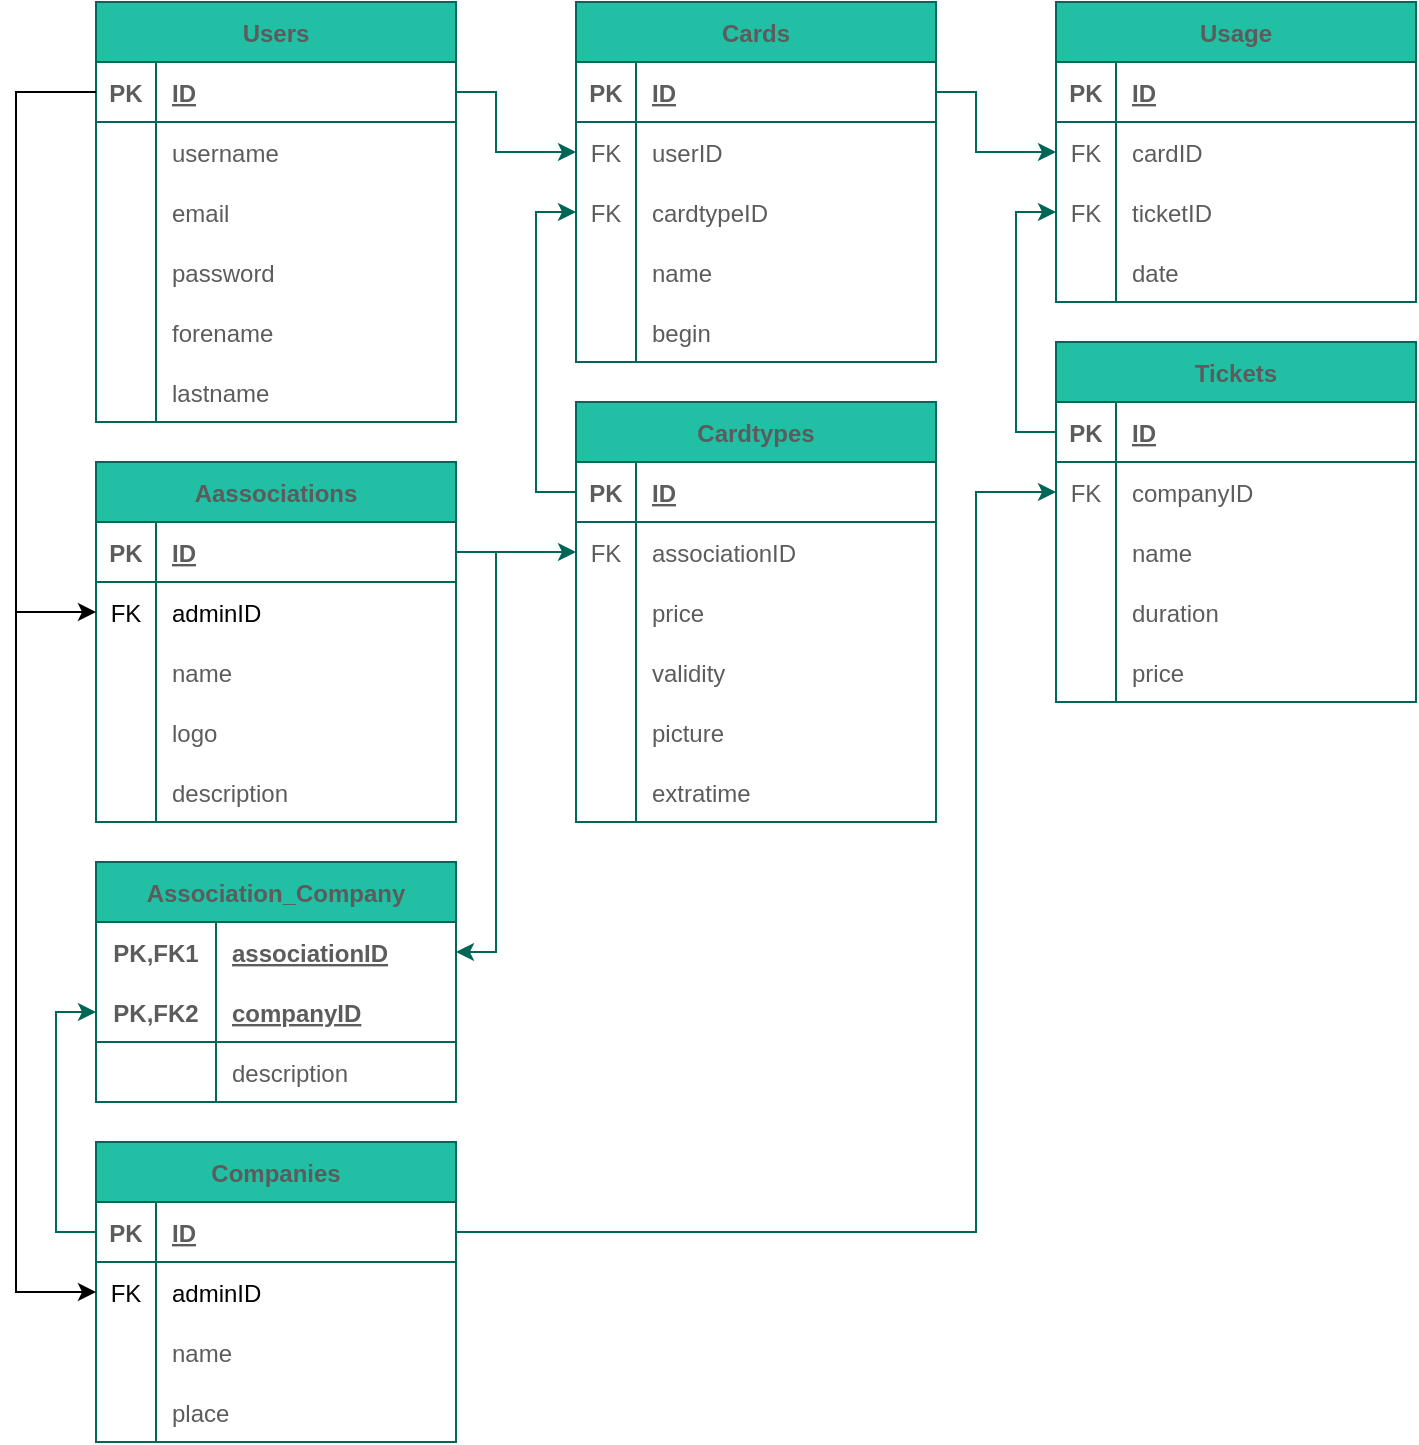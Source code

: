 <mxfile version="16.5.1" type="device"><diagram id="XKPnVzLXOexoYrc57GpF" name="Seite-1"><mxGraphModel dx="1038" dy="689" grid="1" gridSize="10" guides="1" tooltips="1" connect="1" arrows="1" fold="1" page="1" pageScale="1" pageWidth="1169" pageHeight="827" math="0" shadow="0"><root><mxCell id="0"/><mxCell id="1" parent="0"/><mxCell id="sDjih4B7dDnvBXPMS_9u-1" value="Cards" style="shape=table;startSize=30;container=1;collapsible=1;childLayout=tableLayout;fixedRows=1;rowLines=0;fontStyle=1;align=center;resizeLast=1;fillColor=#21C0A5;strokeColor=#006658;fontColor=#5C5C5C;rounded=0;" parent="1" vertex="1"><mxGeometry x="320" width="180" height="180" as="geometry"/></mxCell><mxCell id="sDjih4B7dDnvBXPMS_9u-2" value="" style="shape=tableRow;horizontal=0;startSize=0;swimlaneHead=0;swimlaneBody=0;fillColor=none;collapsible=0;dropTarget=0;points=[[0,0.5],[1,0.5]];portConstraint=eastwest;top=0;left=0;right=0;bottom=1;strokeColor=#006658;fontColor=#5C5C5C;rounded=0;" parent="sDjih4B7dDnvBXPMS_9u-1" vertex="1"><mxGeometry y="30" width="180" height="30" as="geometry"/></mxCell><mxCell id="sDjih4B7dDnvBXPMS_9u-3" value="PK" style="shape=partialRectangle;connectable=0;fillColor=none;top=0;left=0;bottom=0;right=0;fontStyle=1;overflow=hidden;strokeColor=#006658;fontColor=#5C5C5C;rounded=0;" parent="sDjih4B7dDnvBXPMS_9u-2" vertex="1"><mxGeometry width="30" height="30" as="geometry"><mxRectangle width="30" height="30" as="alternateBounds"/></mxGeometry></mxCell><mxCell id="sDjih4B7dDnvBXPMS_9u-4" value="ID" style="shape=partialRectangle;connectable=0;fillColor=none;top=0;left=0;bottom=0;right=0;align=left;spacingLeft=6;fontStyle=5;overflow=hidden;strokeColor=#006658;fontColor=#5C5C5C;rounded=0;" parent="sDjih4B7dDnvBXPMS_9u-2" vertex="1"><mxGeometry x="30" width="150" height="30" as="geometry"><mxRectangle width="150" height="30" as="alternateBounds"/></mxGeometry></mxCell><mxCell id="sDjih4B7dDnvBXPMS_9u-5" value="" style="shape=tableRow;horizontal=0;startSize=0;swimlaneHead=0;swimlaneBody=0;fillColor=none;collapsible=0;dropTarget=0;points=[[0,0.5],[1,0.5]];portConstraint=eastwest;top=0;left=0;right=0;bottom=0;strokeColor=#006658;fontColor=#5C5C5C;rounded=0;" parent="sDjih4B7dDnvBXPMS_9u-1" vertex="1"><mxGeometry y="60" width="180" height="30" as="geometry"/></mxCell><mxCell id="sDjih4B7dDnvBXPMS_9u-6" value="FK" style="shape=partialRectangle;connectable=0;fillColor=none;top=0;left=0;bottom=0;right=0;editable=1;overflow=hidden;strokeColor=#006658;fontColor=#5C5C5C;rounded=0;" parent="sDjih4B7dDnvBXPMS_9u-5" vertex="1"><mxGeometry width="30" height="30" as="geometry"><mxRectangle width="30" height="30" as="alternateBounds"/></mxGeometry></mxCell><mxCell id="sDjih4B7dDnvBXPMS_9u-7" value="userID" style="shape=partialRectangle;connectable=0;fillColor=none;top=0;left=0;bottom=0;right=0;align=left;spacingLeft=6;overflow=hidden;strokeColor=#006658;fontColor=#5C5C5C;rounded=0;" parent="sDjih4B7dDnvBXPMS_9u-5" vertex="1"><mxGeometry x="30" width="150" height="30" as="geometry"><mxRectangle width="150" height="30" as="alternateBounds"/></mxGeometry></mxCell><mxCell id="sDjih4B7dDnvBXPMS_9u-8" value="" style="shape=tableRow;horizontal=0;startSize=0;swimlaneHead=0;swimlaneBody=0;fillColor=none;collapsible=0;dropTarget=0;points=[[0,0.5],[1,0.5]];portConstraint=eastwest;top=0;left=0;right=0;bottom=0;strokeColor=#006658;fontColor=#5C5C5C;rounded=0;" parent="sDjih4B7dDnvBXPMS_9u-1" vertex="1"><mxGeometry y="90" width="180" height="30" as="geometry"/></mxCell><mxCell id="sDjih4B7dDnvBXPMS_9u-9" value="FK" style="shape=partialRectangle;connectable=0;fillColor=none;top=0;left=0;bottom=0;right=0;editable=1;overflow=hidden;strokeColor=#006658;fontColor=#5C5C5C;rounded=0;" parent="sDjih4B7dDnvBXPMS_9u-8" vertex="1"><mxGeometry width="30" height="30" as="geometry"><mxRectangle width="30" height="30" as="alternateBounds"/></mxGeometry></mxCell><mxCell id="sDjih4B7dDnvBXPMS_9u-10" value="cardtypeID" style="shape=partialRectangle;connectable=0;fillColor=none;top=0;left=0;bottom=0;right=0;align=left;spacingLeft=6;overflow=hidden;strokeColor=#006658;fontColor=#5C5C5C;rounded=0;" parent="sDjih4B7dDnvBXPMS_9u-8" vertex="1"><mxGeometry x="30" width="150" height="30" as="geometry"><mxRectangle width="150" height="30" as="alternateBounds"/></mxGeometry></mxCell><mxCell id="b2jmMDUJSdvowMxPwPnQ-1" value="" style="shape=tableRow;horizontal=0;startSize=0;swimlaneHead=0;swimlaneBody=0;fillColor=none;collapsible=0;dropTarget=0;points=[[0,0.5],[1,0.5]];portConstraint=eastwest;top=0;left=0;right=0;bottom=0;" parent="sDjih4B7dDnvBXPMS_9u-1" vertex="1"><mxGeometry y="120" width="180" height="30" as="geometry"/></mxCell><mxCell id="b2jmMDUJSdvowMxPwPnQ-2" value="" style="shape=partialRectangle;connectable=0;fillColor=none;top=0;left=0;bottom=0;right=0;fontStyle=0;overflow=hidden;" parent="b2jmMDUJSdvowMxPwPnQ-1" vertex="1"><mxGeometry width="30" height="30" as="geometry"><mxRectangle width="30" height="30" as="alternateBounds"/></mxGeometry></mxCell><mxCell id="b2jmMDUJSdvowMxPwPnQ-3" value="name" style="shape=partialRectangle;connectable=0;fillColor=none;top=0;left=0;bottom=0;right=0;align=left;spacingLeft=6;fontStyle=0;overflow=hidden;strokeColor=#006658;fontColor=#5C5C5C;rounded=0;" parent="b2jmMDUJSdvowMxPwPnQ-1" vertex="1"><mxGeometry x="30" width="150" height="30" as="geometry"><mxRectangle width="150" height="30" as="alternateBounds"/></mxGeometry></mxCell><mxCell id="sDjih4B7dDnvBXPMS_9u-11" value="" style="shape=tableRow;horizontal=0;startSize=0;swimlaneHead=0;swimlaneBody=0;fillColor=none;collapsible=0;dropTarget=0;points=[[0,0.5],[1,0.5]];portConstraint=eastwest;top=0;left=0;right=0;bottom=0;strokeColor=#006658;fontColor=#5C5C5C;rounded=0;" parent="sDjih4B7dDnvBXPMS_9u-1" vertex="1"><mxGeometry y="150" width="180" height="30" as="geometry"/></mxCell><mxCell id="sDjih4B7dDnvBXPMS_9u-12" value="" style="shape=partialRectangle;connectable=0;fillColor=none;top=0;left=0;bottom=0;right=0;editable=1;overflow=hidden;strokeColor=#006658;fontColor=#5C5C5C;rounded=0;" parent="sDjih4B7dDnvBXPMS_9u-11" vertex="1"><mxGeometry width="30" height="30" as="geometry"><mxRectangle width="30" height="30" as="alternateBounds"/></mxGeometry></mxCell><mxCell id="sDjih4B7dDnvBXPMS_9u-13" value="begin" style="shape=partialRectangle;connectable=0;fillColor=none;top=0;left=0;bottom=0;right=0;align=left;spacingLeft=6;overflow=hidden;strokeColor=#006658;fontColor=#5C5C5C;rounded=0;" parent="sDjih4B7dDnvBXPMS_9u-11" vertex="1"><mxGeometry x="30" width="150" height="30" as="geometry"><mxRectangle width="150" height="30" as="alternateBounds"/></mxGeometry></mxCell><mxCell id="sDjih4B7dDnvBXPMS_9u-14" value="Users" style="shape=table;startSize=30;container=1;collapsible=1;childLayout=tableLayout;fixedRows=1;rowLines=0;fontStyle=1;align=center;resizeLast=1;fillColor=#21C0A5;strokeColor=#006658;fontColor=#5C5C5C;rounded=0;" parent="1" vertex="1"><mxGeometry x="80" width="180" height="210" as="geometry"/></mxCell><mxCell id="sDjih4B7dDnvBXPMS_9u-15" value="" style="shape=tableRow;horizontal=0;startSize=0;swimlaneHead=0;swimlaneBody=0;fillColor=none;collapsible=0;dropTarget=0;points=[[0,0.5],[1,0.5]];portConstraint=eastwest;top=0;left=0;right=0;bottom=1;strokeColor=#006658;fontColor=#5C5C5C;rounded=0;" parent="sDjih4B7dDnvBXPMS_9u-14" vertex="1"><mxGeometry y="30" width="180" height="30" as="geometry"/></mxCell><mxCell id="sDjih4B7dDnvBXPMS_9u-16" value="PK" style="shape=partialRectangle;connectable=0;fillColor=none;top=0;left=0;bottom=0;right=0;fontStyle=1;overflow=hidden;strokeColor=#006658;fontColor=#5C5C5C;rounded=0;" parent="sDjih4B7dDnvBXPMS_9u-15" vertex="1"><mxGeometry width="30" height="30" as="geometry"><mxRectangle width="30" height="30" as="alternateBounds"/></mxGeometry></mxCell><mxCell id="sDjih4B7dDnvBXPMS_9u-17" value="ID" style="shape=partialRectangle;connectable=0;fillColor=none;top=0;left=0;bottom=0;right=0;align=left;spacingLeft=6;fontStyle=5;overflow=hidden;strokeColor=#006658;fontColor=#5C5C5C;rounded=0;" parent="sDjih4B7dDnvBXPMS_9u-15" vertex="1"><mxGeometry x="30" width="150" height="30" as="geometry"><mxRectangle width="150" height="30" as="alternateBounds"/></mxGeometry></mxCell><mxCell id="sDjih4B7dDnvBXPMS_9u-18" value="" style="shape=tableRow;horizontal=0;startSize=0;swimlaneHead=0;swimlaneBody=0;fillColor=none;collapsible=0;dropTarget=0;points=[[0,0.5],[1,0.5]];portConstraint=eastwest;top=0;left=0;right=0;bottom=0;strokeColor=#006658;fontColor=#5C5C5C;rounded=0;" parent="sDjih4B7dDnvBXPMS_9u-14" vertex="1"><mxGeometry y="60" width="180" height="30" as="geometry"/></mxCell><mxCell id="sDjih4B7dDnvBXPMS_9u-19" value="" style="shape=partialRectangle;connectable=0;fillColor=none;top=0;left=0;bottom=0;right=0;editable=1;overflow=hidden;strokeColor=#006658;fontColor=#5C5C5C;rounded=0;" parent="sDjih4B7dDnvBXPMS_9u-18" vertex="1"><mxGeometry width="30" height="30" as="geometry"><mxRectangle width="30" height="30" as="alternateBounds"/></mxGeometry></mxCell><mxCell id="sDjih4B7dDnvBXPMS_9u-20" value="username" style="shape=partialRectangle;connectable=0;fillColor=none;top=0;left=0;bottom=0;right=0;align=left;spacingLeft=6;overflow=hidden;strokeColor=#006658;fontColor=#5C5C5C;rounded=0;" parent="sDjih4B7dDnvBXPMS_9u-18" vertex="1"><mxGeometry x="30" width="150" height="30" as="geometry"><mxRectangle width="150" height="30" as="alternateBounds"/></mxGeometry></mxCell><mxCell id="sDjih4B7dDnvBXPMS_9u-21" value="" style="shape=tableRow;horizontal=0;startSize=0;swimlaneHead=0;swimlaneBody=0;fillColor=none;collapsible=0;dropTarget=0;points=[[0,0.5],[1,0.5]];portConstraint=eastwest;top=0;left=0;right=0;bottom=0;strokeColor=#006658;fontColor=#5C5C5C;rounded=0;" parent="sDjih4B7dDnvBXPMS_9u-14" vertex="1"><mxGeometry y="90" width="180" height="30" as="geometry"/></mxCell><mxCell id="sDjih4B7dDnvBXPMS_9u-22" value="" style="shape=partialRectangle;connectable=0;fillColor=none;top=0;left=0;bottom=0;right=0;editable=1;overflow=hidden;strokeColor=#006658;fontColor=#5C5C5C;rounded=0;" parent="sDjih4B7dDnvBXPMS_9u-21" vertex="1"><mxGeometry width="30" height="30" as="geometry"><mxRectangle width="30" height="30" as="alternateBounds"/></mxGeometry></mxCell><mxCell id="sDjih4B7dDnvBXPMS_9u-23" value="email" style="shape=partialRectangle;connectable=0;fillColor=none;top=0;left=0;bottom=0;right=0;align=left;spacingLeft=6;overflow=hidden;strokeColor=#006658;fontColor=#5C5C5C;rounded=0;" parent="sDjih4B7dDnvBXPMS_9u-21" vertex="1"><mxGeometry x="30" width="150" height="30" as="geometry"><mxRectangle width="150" height="30" as="alternateBounds"/></mxGeometry></mxCell><mxCell id="sDjih4B7dDnvBXPMS_9u-24" value="" style="shape=tableRow;horizontal=0;startSize=0;swimlaneHead=0;swimlaneBody=0;fillColor=none;collapsible=0;dropTarget=0;points=[[0,0.5],[1,0.5]];portConstraint=eastwest;top=0;left=0;right=0;bottom=0;strokeColor=#006658;fontColor=#5C5C5C;rounded=0;" parent="sDjih4B7dDnvBXPMS_9u-14" vertex="1"><mxGeometry y="120" width="180" height="30" as="geometry"/></mxCell><mxCell id="sDjih4B7dDnvBXPMS_9u-25" value="" style="shape=partialRectangle;connectable=0;fillColor=none;top=0;left=0;bottom=0;right=0;editable=1;overflow=hidden;strokeColor=#006658;fontColor=#5C5C5C;rounded=0;" parent="sDjih4B7dDnvBXPMS_9u-24" vertex="1"><mxGeometry width="30" height="30" as="geometry"><mxRectangle width="30" height="30" as="alternateBounds"/></mxGeometry></mxCell><mxCell id="sDjih4B7dDnvBXPMS_9u-26" value="password" style="shape=partialRectangle;connectable=0;fillColor=none;top=0;left=0;bottom=0;right=0;align=left;spacingLeft=6;overflow=hidden;strokeColor=#006658;fontColor=#5C5C5C;rounded=0;" parent="sDjih4B7dDnvBXPMS_9u-24" vertex="1"><mxGeometry x="30" width="150" height="30" as="geometry"><mxRectangle width="150" height="30" as="alternateBounds"/></mxGeometry></mxCell><mxCell id="sDjih4B7dDnvBXPMS_9u-27" value="" style="shape=tableRow;horizontal=0;startSize=0;swimlaneHead=0;swimlaneBody=0;fillColor=none;collapsible=0;dropTarget=0;points=[[0,0.5],[1,0.5]];portConstraint=eastwest;top=0;left=0;right=0;bottom=0;strokeColor=#006658;fontColor=#5C5C5C;rounded=0;" parent="sDjih4B7dDnvBXPMS_9u-14" vertex="1"><mxGeometry y="150" width="180" height="30" as="geometry"/></mxCell><mxCell id="sDjih4B7dDnvBXPMS_9u-28" value="" style="shape=partialRectangle;connectable=0;fillColor=none;top=0;left=0;bottom=0;right=0;fontStyle=0;overflow=hidden;strokeColor=#006658;fontColor=#5C5C5C;rounded=0;" parent="sDjih4B7dDnvBXPMS_9u-27" vertex="1"><mxGeometry width="30" height="30" as="geometry"><mxRectangle width="30" height="30" as="alternateBounds"/></mxGeometry></mxCell><mxCell id="sDjih4B7dDnvBXPMS_9u-29" value="forename" style="shape=partialRectangle;connectable=0;fillColor=none;top=0;left=0;bottom=0;right=0;align=left;spacingLeft=6;fontStyle=0;overflow=hidden;strokeColor=#006658;fontColor=#5C5C5C;rounded=0;" parent="sDjih4B7dDnvBXPMS_9u-27" vertex="1"><mxGeometry x="30" width="150" height="30" as="geometry"><mxRectangle width="150" height="30" as="alternateBounds"/></mxGeometry></mxCell><mxCell id="sDjih4B7dDnvBXPMS_9u-30" value="" style="shape=tableRow;horizontal=0;startSize=0;swimlaneHead=0;swimlaneBody=0;fillColor=none;collapsible=0;dropTarget=0;points=[[0,0.5],[1,0.5]];portConstraint=eastwest;top=0;left=0;right=0;bottom=0;strokeColor=#006658;fontColor=#5C5C5C;rounded=0;" parent="sDjih4B7dDnvBXPMS_9u-14" vertex="1"><mxGeometry y="180" width="180" height="30" as="geometry"/></mxCell><mxCell id="sDjih4B7dDnvBXPMS_9u-31" value="" style="shape=partialRectangle;connectable=0;fillColor=none;top=0;left=0;bottom=0;right=0;fontStyle=0;overflow=hidden;strokeColor=#006658;fontColor=#5C5C5C;rounded=0;" parent="sDjih4B7dDnvBXPMS_9u-30" vertex="1"><mxGeometry width="30" height="30" as="geometry"><mxRectangle width="30" height="30" as="alternateBounds"/></mxGeometry></mxCell><mxCell id="sDjih4B7dDnvBXPMS_9u-32" value="lastname" style="shape=partialRectangle;connectable=0;fillColor=none;top=0;left=0;bottom=0;right=0;align=left;spacingLeft=6;fontStyle=0;overflow=hidden;strokeColor=#006658;fontColor=#5C5C5C;rounded=0;" parent="sDjih4B7dDnvBXPMS_9u-30" vertex="1"><mxGeometry x="30" width="150" height="30" as="geometry"><mxRectangle width="150" height="30" as="alternateBounds"/></mxGeometry></mxCell><mxCell id="sDjih4B7dDnvBXPMS_9u-34" style="edgeStyle=orthogonalEdgeStyle;orthogonalLoop=1;jettySize=auto;html=1;exitX=1;exitY=0.5;exitDx=0;exitDy=0;entryX=0;entryY=0.5;entryDx=0;entryDy=0;strokeColor=#006658;fontColor=#5C5C5C;rounded=0;" parent="1" source="sDjih4B7dDnvBXPMS_9u-15" target="sDjih4B7dDnvBXPMS_9u-5" edge="1"><mxGeometry relative="1" as="geometry"><Array as="points"><mxPoint x="280" y="45"/><mxPoint x="280" y="75"/></Array></mxGeometry></mxCell><mxCell id="sDjih4B7dDnvBXPMS_9u-35" value="Cardtypes" style="shape=table;startSize=30;container=1;collapsible=1;childLayout=tableLayout;fixedRows=1;rowLines=0;fontStyle=1;align=center;resizeLast=1;fillColor=#21C0A5;strokeColor=#006658;fontColor=#5C5C5C;rounded=0;" parent="1" vertex="1"><mxGeometry x="320" y="200" width="180" height="210" as="geometry"/></mxCell><mxCell id="sDjih4B7dDnvBXPMS_9u-36" value="" style="shape=tableRow;horizontal=0;startSize=0;swimlaneHead=0;swimlaneBody=0;fillColor=none;collapsible=0;dropTarget=0;points=[[0,0.5],[1,0.5]];portConstraint=eastwest;top=0;left=0;right=0;bottom=1;strokeColor=#006658;fontColor=#5C5C5C;rounded=0;" parent="sDjih4B7dDnvBXPMS_9u-35" vertex="1"><mxGeometry y="30" width="180" height="30" as="geometry"/></mxCell><mxCell id="sDjih4B7dDnvBXPMS_9u-37" value="PK" style="shape=partialRectangle;connectable=0;fillColor=none;top=0;left=0;bottom=0;right=0;fontStyle=1;overflow=hidden;strokeColor=#006658;fontColor=#5C5C5C;rounded=0;" parent="sDjih4B7dDnvBXPMS_9u-36" vertex="1"><mxGeometry width="30" height="30" as="geometry"><mxRectangle width="30" height="30" as="alternateBounds"/></mxGeometry></mxCell><mxCell id="sDjih4B7dDnvBXPMS_9u-38" value="ID" style="shape=partialRectangle;connectable=0;fillColor=none;top=0;left=0;bottom=0;right=0;align=left;spacingLeft=6;fontStyle=5;overflow=hidden;strokeColor=#006658;fontColor=#5C5C5C;rounded=0;" parent="sDjih4B7dDnvBXPMS_9u-36" vertex="1"><mxGeometry x="30" width="150" height="30" as="geometry"><mxRectangle width="150" height="30" as="alternateBounds"/></mxGeometry></mxCell><mxCell id="sDjih4B7dDnvBXPMS_9u-39" value="" style="shape=tableRow;horizontal=0;startSize=0;swimlaneHead=0;swimlaneBody=0;fillColor=none;collapsible=0;dropTarget=0;points=[[0,0.5],[1,0.5]];portConstraint=eastwest;top=0;left=0;right=0;bottom=0;strokeColor=#006658;fontColor=#5C5C5C;rounded=0;" parent="sDjih4B7dDnvBXPMS_9u-35" vertex="1"><mxGeometry y="60" width="180" height="30" as="geometry"/></mxCell><mxCell id="sDjih4B7dDnvBXPMS_9u-40" value="FK" style="shape=partialRectangle;connectable=0;fillColor=none;top=0;left=0;bottom=0;right=0;editable=1;overflow=hidden;strokeColor=#006658;fontColor=#5C5C5C;rounded=0;" parent="sDjih4B7dDnvBXPMS_9u-39" vertex="1"><mxGeometry width="30" height="30" as="geometry"><mxRectangle width="30" height="30" as="alternateBounds"/></mxGeometry></mxCell><mxCell id="sDjih4B7dDnvBXPMS_9u-41" value="associationID" style="shape=partialRectangle;connectable=0;fillColor=none;top=0;left=0;bottom=0;right=0;align=left;spacingLeft=6;overflow=hidden;strokeColor=#006658;fontColor=#5C5C5C;rounded=0;" parent="sDjih4B7dDnvBXPMS_9u-39" vertex="1"><mxGeometry x="30" width="150" height="30" as="geometry"><mxRectangle width="150" height="30" as="alternateBounds"/></mxGeometry></mxCell><mxCell id="sDjih4B7dDnvBXPMS_9u-42" value="" style="shape=tableRow;horizontal=0;startSize=0;swimlaneHead=0;swimlaneBody=0;fillColor=none;collapsible=0;dropTarget=0;points=[[0,0.5],[1,0.5]];portConstraint=eastwest;top=0;left=0;right=0;bottom=0;strokeColor=#006658;fontColor=#5C5C5C;rounded=0;" parent="sDjih4B7dDnvBXPMS_9u-35" vertex="1"><mxGeometry y="90" width="180" height="30" as="geometry"/></mxCell><mxCell id="sDjih4B7dDnvBXPMS_9u-43" value="" style="shape=partialRectangle;connectable=0;fillColor=none;top=0;left=0;bottom=0;right=0;editable=1;overflow=hidden;strokeColor=#006658;fontColor=#5C5C5C;rounded=0;" parent="sDjih4B7dDnvBXPMS_9u-42" vertex="1"><mxGeometry width="30" height="30" as="geometry"><mxRectangle width="30" height="30" as="alternateBounds"/></mxGeometry></mxCell><mxCell id="sDjih4B7dDnvBXPMS_9u-44" value="price" style="shape=partialRectangle;connectable=0;fillColor=none;top=0;left=0;bottom=0;right=0;align=left;spacingLeft=6;overflow=hidden;strokeColor=#006658;fontColor=#5C5C5C;rounded=0;" parent="sDjih4B7dDnvBXPMS_9u-42" vertex="1"><mxGeometry x="30" width="150" height="30" as="geometry"><mxRectangle width="150" height="30" as="alternateBounds"/></mxGeometry></mxCell><mxCell id="sDjih4B7dDnvBXPMS_9u-73" value="" style="shape=tableRow;horizontal=0;startSize=0;swimlaneHead=0;swimlaneBody=0;fillColor=none;collapsible=0;dropTarget=0;points=[[0,0.5],[1,0.5]];portConstraint=eastwest;top=0;left=0;right=0;bottom=0;strokeColor=#006658;fontColor=#5C5C5C;rounded=0;" parent="sDjih4B7dDnvBXPMS_9u-35" vertex="1"><mxGeometry y="120" width="180" height="30" as="geometry"/></mxCell><mxCell id="sDjih4B7dDnvBXPMS_9u-74" value="" style="shape=partialRectangle;connectable=0;fillColor=none;top=0;left=0;bottom=0;right=0;editable=1;overflow=hidden;strokeColor=#006658;fontColor=#5C5C5C;rounded=0;" parent="sDjih4B7dDnvBXPMS_9u-73" vertex="1"><mxGeometry width="30" height="30" as="geometry"><mxRectangle width="30" height="30" as="alternateBounds"/></mxGeometry></mxCell><mxCell id="sDjih4B7dDnvBXPMS_9u-75" value="validity" style="shape=partialRectangle;connectable=0;fillColor=none;top=0;left=0;bottom=0;right=0;align=left;spacingLeft=6;overflow=hidden;strokeColor=#006658;fontColor=#5C5C5C;rounded=0;" parent="sDjih4B7dDnvBXPMS_9u-73" vertex="1"><mxGeometry x="30" width="150" height="30" as="geometry"><mxRectangle width="150" height="30" as="alternateBounds"/></mxGeometry></mxCell><mxCell id="sDjih4B7dDnvBXPMS_9u-126" value="" style="shape=tableRow;horizontal=0;startSize=0;swimlaneHead=0;swimlaneBody=0;fillColor=none;collapsible=0;dropTarget=0;points=[[0,0.5],[1,0.5]];portConstraint=eastwest;top=0;left=0;right=0;bottom=0;strokeColor=#006658;fontColor=#5C5C5C;rounded=0;" parent="sDjih4B7dDnvBXPMS_9u-35" vertex="1"><mxGeometry y="150" width="180" height="30" as="geometry"/></mxCell><mxCell id="sDjih4B7dDnvBXPMS_9u-127" value="" style="shape=partialRectangle;connectable=0;fillColor=none;top=0;left=0;bottom=0;right=0;fontStyle=0;overflow=hidden;strokeColor=#006658;fontColor=#5C5C5C;rounded=0;" parent="sDjih4B7dDnvBXPMS_9u-126" vertex="1"><mxGeometry width="30" height="30" as="geometry"><mxRectangle width="30" height="30" as="alternateBounds"/></mxGeometry></mxCell><mxCell id="sDjih4B7dDnvBXPMS_9u-128" value="picture" style="shape=partialRectangle;connectable=0;fillColor=none;top=0;left=0;bottom=0;right=0;align=left;spacingLeft=6;fontStyle=0;overflow=hidden;strokeColor=#006658;fontColor=#5C5C5C;rounded=0;" parent="sDjih4B7dDnvBXPMS_9u-126" vertex="1"><mxGeometry x="30" width="150" height="30" as="geometry"><mxRectangle width="150" height="30" as="alternateBounds"/></mxGeometry></mxCell><mxCell id="sDjih4B7dDnvBXPMS_9u-135" value="" style="shape=tableRow;horizontal=0;startSize=0;swimlaneHead=0;swimlaneBody=0;fillColor=none;collapsible=0;dropTarget=0;points=[[0,0.5],[1,0.5]];portConstraint=eastwest;top=0;left=0;right=0;bottom=0;fontColor=#5C5C5C;strokeColor=#006658;" parent="sDjih4B7dDnvBXPMS_9u-35" vertex="1"><mxGeometry y="180" width="180" height="30" as="geometry"/></mxCell><mxCell id="sDjih4B7dDnvBXPMS_9u-136" value="" style="shape=partialRectangle;connectable=0;fillColor=none;top=0;left=0;bottom=0;right=0;fontStyle=0;overflow=hidden;fontColor=#5C5C5C;strokeColor=#006658;" parent="sDjih4B7dDnvBXPMS_9u-135" vertex="1"><mxGeometry width="30" height="30" as="geometry"><mxRectangle width="30" height="30" as="alternateBounds"/></mxGeometry></mxCell><mxCell id="sDjih4B7dDnvBXPMS_9u-137" value="extratime" style="shape=partialRectangle;connectable=0;fillColor=none;top=0;left=0;bottom=0;right=0;align=left;spacingLeft=6;fontStyle=0;overflow=hidden;fontColor=#5C5C5C;strokeColor=#006658;" parent="sDjih4B7dDnvBXPMS_9u-135" vertex="1"><mxGeometry x="30" width="150" height="30" as="geometry"><mxRectangle width="150" height="30" as="alternateBounds"/></mxGeometry></mxCell><mxCell id="sDjih4B7dDnvBXPMS_9u-48" style="edgeStyle=orthogonalEdgeStyle;orthogonalLoop=1;jettySize=auto;html=1;exitX=0;exitY=0.5;exitDx=0;exitDy=0;entryX=0;entryY=0.5;entryDx=0;entryDy=0;strokeColor=#006658;fontColor=#5C5C5C;rounded=0;" parent="1" source="sDjih4B7dDnvBXPMS_9u-36" target="sDjih4B7dDnvBXPMS_9u-8" edge="1"><mxGeometry relative="1" as="geometry"/></mxCell><mxCell id="sDjih4B7dDnvBXPMS_9u-49" value="Aassociations" style="shape=table;startSize=30;container=1;collapsible=1;childLayout=tableLayout;fixedRows=1;rowLines=0;fontStyle=1;align=center;resizeLast=1;fillColor=#21C0A5;strokeColor=#006658;fontColor=#5C5C5C;rounded=0;" parent="1" vertex="1"><mxGeometry x="80" y="230" width="180" height="180" as="geometry"/></mxCell><mxCell id="sDjih4B7dDnvBXPMS_9u-50" value="" style="shape=tableRow;horizontal=0;startSize=0;swimlaneHead=0;swimlaneBody=0;fillColor=none;collapsible=0;dropTarget=0;points=[[0,0.5],[1,0.5]];portConstraint=eastwest;top=0;left=0;right=0;bottom=1;strokeColor=#006658;fontColor=#5C5C5C;rounded=0;" parent="sDjih4B7dDnvBXPMS_9u-49" vertex="1"><mxGeometry y="30" width="180" height="30" as="geometry"/></mxCell><mxCell id="sDjih4B7dDnvBXPMS_9u-51" value="PK" style="shape=partialRectangle;connectable=0;fillColor=none;top=0;left=0;bottom=0;right=0;fontStyle=1;overflow=hidden;strokeColor=#006658;fontColor=#5C5C5C;rounded=0;" parent="sDjih4B7dDnvBXPMS_9u-50" vertex="1"><mxGeometry width="30" height="30" as="geometry"><mxRectangle width="30" height="30" as="alternateBounds"/></mxGeometry></mxCell><mxCell id="sDjih4B7dDnvBXPMS_9u-52" value="ID" style="shape=partialRectangle;connectable=0;fillColor=none;top=0;left=0;bottom=0;right=0;align=left;spacingLeft=6;fontStyle=5;overflow=hidden;strokeColor=#006658;fontColor=#5C5C5C;rounded=0;" parent="sDjih4B7dDnvBXPMS_9u-50" vertex="1"><mxGeometry x="30" width="150" height="30" as="geometry"><mxRectangle width="150" height="30" as="alternateBounds"/></mxGeometry></mxCell><mxCell id="oIUh-LDxao0RiHaDiV8q-2" value="" style="shape=tableRow;horizontal=0;startSize=0;swimlaneHead=0;swimlaneBody=0;fillColor=none;collapsible=0;dropTarget=0;points=[[0,0.5],[1,0.5]];portConstraint=eastwest;top=0;left=0;right=0;bottom=0;" parent="sDjih4B7dDnvBXPMS_9u-49" vertex="1"><mxGeometry y="60" width="180" height="30" as="geometry"/></mxCell><mxCell id="oIUh-LDxao0RiHaDiV8q-3" value="FK" style="shape=partialRectangle;connectable=0;fillColor=none;top=0;left=0;bottom=0;right=0;fontStyle=0;overflow=hidden;" parent="oIUh-LDxao0RiHaDiV8q-2" vertex="1"><mxGeometry width="30" height="30" as="geometry"><mxRectangle width="30" height="30" as="alternateBounds"/></mxGeometry></mxCell><mxCell id="oIUh-LDxao0RiHaDiV8q-4" value="adminID" style="shape=partialRectangle;connectable=0;fillColor=none;top=0;left=0;bottom=0;right=0;align=left;spacingLeft=6;fontStyle=0;overflow=hidden;" parent="oIUh-LDxao0RiHaDiV8q-2" vertex="1"><mxGeometry x="30" width="150" height="30" as="geometry"><mxRectangle width="150" height="30" as="alternateBounds"/></mxGeometry></mxCell><mxCell id="sDjih4B7dDnvBXPMS_9u-53" value="" style="shape=tableRow;horizontal=0;startSize=0;swimlaneHead=0;swimlaneBody=0;fillColor=none;collapsible=0;dropTarget=0;points=[[0,0.5],[1,0.5]];portConstraint=eastwest;top=0;left=0;right=0;bottom=0;strokeColor=#006658;fontColor=#5C5C5C;rounded=0;" parent="sDjih4B7dDnvBXPMS_9u-49" vertex="1"><mxGeometry y="90" width="180" height="30" as="geometry"/></mxCell><mxCell id="sDjih4B7dDnvBXPMS_9u-54" value="" style="shape=partialRectangle;connectable=0;fillColor=none;top=0;left=0;bottom=0;right=0;editable=1;overflow=hidden;strokeColor=#006658;fontColor=#5C5C5C;rounded=0;" parent="sDjih4B7dDnvBXPMS_9u-53" vertex="1"><mxGeometry width="30" height="30" as="geometry"><mxRectangle width="30" height="30" as="alternateBounds"/></mxGeometry></mxCell><mxCell id="sDjih4B7dDnvBXPMS_9u-55" value="name" style="shape=partialRectangle;connectable=0;fillColor=none;top=0;left=0;bottom=0;right=0;align=left;spacingLeft=6;overflow=hidden;strokeColor=#006658;fontColor=#5C5C5C;rounded=0;" parent="sDjih4B7dDnvBXPMS_9u-53" vertex="1"><mxGeometry x="30" width="150" height="30" as="geometry"><mxRectangle width="150" height="30" as="alternateBounds"/></mxGeometry></mxCell><mxCell id="sDjih4B7dDnvBXPMS_9u-56" value="" style="shape=tableRow;horizontal=0;startSize=0;swimlaneHead=0;swimlaneBody=0;fillColor=none;collapsible=0;dropTarget=0;points=[[0,0.5],[1,0.5]];portConstraint=eastwest;top=0;left=0;right=0;bottom=0;strokeColor=#006658;fontColor=#5C5C5C;rounded=0;" parent="sDjih4B7dDnvBXPMS_9u-49" vertex="1"><mxGeometry y="120" width="180" height="30" as="geometry"/></mxCell><mxCell id="sDjih4B7dDnvBXPMS_9u-57" value="" style="shape=partialRectangle;connectable=0;fillColor=none;top=0;left=0;bottom=0;right=0;editable=1;overflow=hidden;strokeColor=#006658;fontColor=#5C5C5C;rounded=0;" parent="sDjih4B7dDnvBXPMS_9u-56" vertex="1"><mxGeometry width="30" height="30" as="geometry"><mxRectangle width="30" height="30" as="alternateBounds"/></mxGeometry></mxCell><mxCell id="sDjih4B7dDnvBXPMS_9u-58" value="logo" style="shape=partialRectangle;connectable=0;fillColor=none;top=0;left=0;bottom=0;right=0;align=left;spacingLeft=6;overflow=hidden;strokeColor=#006658;fontColor=#5C5C5C;rounded=0;" parent="sDjih4B7dDnvBXPMS_9u-56" vertex="1"><mxGeometry x="30" width="150" height="30" as="geometry"><mxRectangle width="150" height="30" as="alternateBounds"/></mxGeometry></mxCell><mxCell id="sDjih4B7dDnvBXPMS_9u-59" value="" style="shape=tableRow;horizontal=0;startSize=0;swimlaneHead=0;swimlaneBody=0;fillColor=none;collapsible=0;dropTarget=0;points=[[0,0.5],[1,0.5]];portConstraint=eastwest;top=0;left=0;right=0;bottom=0;strokeColor=#006658;fontColor=#5C5C5C;rounded=0;" parent="sDjih4B7dDnvBXPMS_9u-49" vertex="1"><mxGeometry y="150" width="180" height="30" as="geometry"/></mxCell><mxCell id="sDjih4B7dDnvBXPMS_9u-60" value="" style="shape=partialRectangle;connectable=0;fillColor=none;top=0;left=0;bottom=0;right=0;editable=1;overflow=hidden;strokeColor=#006658;fontColor=#5C5C5C;rounded=0;" parent="sDjih4B7dDnvBXPMS_9u-59" vertex="1"><mxGeometry width="30" height="30" as="geometry"><mxRectangle width="30" height="30" as="alternateBounds"/></mxGeometry></mxCell><mxCell id="sDjih4B7dDnvBXPMS_9u-61" value="description" style="shape=partialRectangle;connectable=0;fillColor=none;top=0;left=0;bottom=0;right=0;align=left;spacingLeft=6;overflow=hidden;strokeColor=#006658;fontColor=#5C5C5C;rounded=0;" parent="sDjih4B7dDnvBXPMS_9u-59" vertex="1"><mxGeometry x="30" width="150" height="30" as="geometry"><mxRectangle width="150" height="30" as="alternateBounds"/></mxGeometry></mxCell><mxCell id="sDjih4B7dDnvBXPMS_9u-62" style="edgeStyle=orthogonalEdgeStyle;orthogonalLoop=1;jettySize=auto;html=1;exitX=1;exitY=0.5;exitDx=0;exitDy=0;entryX=0;entryY=0.5;entryDx=0;entryDy=0;strokeColor=#006658;fontColor=#5C5C5C;rounded=0;" parent="1" source="sDjih4B7dDnvBXPMS_9u-50" target="sDjih4B7dDnvBXPMS_9u-39" edge="1"><mxGeometry relative="1" as="geometry"><Array as="points"><mxPoint x="290" y="275"/><mxPoint x="290" y="275"/></Array></mxGeometry></mxCell><mxCell id="sDjih4B7dDnvBXPMS_9u-63" value="Companies" style="shape=table;startSize=30;container=1;collapsible=1;childLayout=tableLayout;fixedRows=1;rowLines=0;fontStyle=1;align=center;resizeLast=1;fillColor=#21C0A5;strokeColor=#006658;fontColor=#5C5C5C;rounded=0;" parent="1" vertex="1"><mxGeometry x="80" y="570" width="180" height="150" as="geometry"/></mxCell><mxCell id="sDjih4B7dDnvBXPMS_9u-64" value="" style="shape=tableRow;horizontal=0;startSize=0;swimlaneHead=0;swimlaneBody=0;fillColor=none;collapsible=0;dropTarget=0;points=[[0,0.5],[1,0.5]];portConstraint=eastwest;top=0;left=0;right=0;bottom=1;strokeColor=#006658;fontColor=#5C5C5C;rounded=0;" parent="sDjih4B7dDnvBXPMS_9u-63" vertex="1"><mxGeometry y="30" width="180" height="30" as="geometry"/></mxCell><mxCell id="sDjih4B7dDnvBXPMS_9u-65" value="PK" style="shape=partialRectangle;connectable=0;fillColor=none;top=0;left=0;bottom=0;right=0;fontStyle=1;overflow=hidden;strokeColor=#006658;fontColor=#5C5C5C;rounded=0;" parent="sDjih4B7dDnvBXPMS_9u-64" vertex="1"><mxGeometry width="30" height="30" as="geometry"><mxRectangle width="30" height="30" as="alternateBounds"/></mxGeometry></mxCell><mxCell id="sDjih4B7dDnvBXPMS_9u-66" value="ID" style="shape=partialRectangle;connectable=0;fillColor=none;top=0;left=0;bottom=0;right=0;align=left;spacingLeft=6;fontStyle=5;overflow=hidden;strokeColor=#006658;fontColor=#5C5C5C;rounded=0;" parent="sDjih4B7dDnvBXPMS_9u-64" vertex="1"><mxGeometry x="30" width="150" height="30" as="geometry"><mxRectangle width="150" height="30" as="alternateBounds"/></mxGeometry></mxCell><mxCell id="oIUh-LDxao0RiHaDiV8q-6" value="" style="shape=tableRow;horizontal=0;startSize=0;swimlaneHead=0;swimlaneBody=0;fillColor=none;collapsible=0;dropTarget=0;points=[[0,0.5],[1,0.5]];portConstraint=eastwest;top=0;left=0;right=0;bottom=0;" parent="sDjih4B7dDnvBXPMS_9u-63" vertex="1"><mxGeometry y="60" width="180" height="30" as="geometry"/></mxCell><mxCell id="oIUh-LDxao0RiHaDiV8q-7" value="FK" style="shape=partialRectangle;connectable=0;fillColor=none;top=0;left=0;bottom=0;right=0;fontStyle=0;overflow=hidden;" parent="oIUh-LDxao0RiHaDiV8q-6" vertex="1"><mxGeometry width="30" height="30" as="geometry"><mxRectangle width="30" height="30" as="alternateBounds"/></mxGeometry></mxCell><mxCell id="oIUh-LDxao0RiHaDiV8q-8" value="adminID" style="shape=partialRectangle;connectable=0;fillColor=none;top=0;left=0;bottom=0;right=0;align=left;spacingLeft=6;fontStyle=0;overflow=hidden;" parent="oIUh-LDxao0RiHaDiV8q-6" vertex="1"><mxGeometry x="30" width="150" height="30" as="geometry"><mxRectangle width="150" height="30" as="alternateBounds"/></mxGeometry></mxCell><mxCell id="sDjih4B7dDnvBXPMS_9u-67" value="" style="shape=tableRow;horizontal=0;startSize=0;swimlaneHead=0;swimlaneBody=0;fillColor=none;collapsible=0;dropTarget=0;points=[[0,0.5],[1,0.5]];portConstraint=eastwest;top=0;left=0;right=0;bottom=0;strokeColor=#006658;fontColor=#5C5C5C;rounded=0;" parent="sDjih4B7dDnvBXPMS_9u-63" vertex="1"><mxGeometry y="90" width="180" height="30" as="geometry"/></mxCell><mxCell id="sDjih4B7dDnvBXPMS_9u-68" value="" style="shape=partialRectangle;connectable=0;fillColor=none;top=0;left=0;bottom=0;right=0;editable=1;overflow=hidden;strokeColor=#006658;fontColor=#5C5C5C;rounded=0;" parent="sDjih4B7dDnvBXPMS_9u-67" vertex="1"><mxGeometry width="30" height="30" as="geometry"><mxRectangle width="30" height="30" as="alternateBounds"/></mxGeometry></mxCell><mxCell id="sDjih4B7dDnvBXPMS_9u-69" value="name" style="shape=partialRectangle;connectable=0;fillColor=none;top=0;left=0;bottom=0;right=0;align=left;spacingLeft=6;overflow=hidden;strokeColor=#006658;fontColor=#5C5C5C;rounded=0;" parent="sDjih4B7dDnvBXPMS_9u-67" vertex="1"><mxGeometry x="30" width="150" height="30" as="geometry"><mxRectangle width="150" height="30" as="alternateBounds"/></mxGeometry></mxCell><mxCell id="sDjih4B7dDnvBXPMS_9u-70" value="" style="shape=tableRow;horizontal=0;startSize=0;swimlaneHead=0;swimlaneBody=0;fillColor=none;collapsible=0;dropTarget=0;points=[[0,0.5],[1,0.5]];portConstraint=eastwest;top=0;left=0;right=0;bottom=0;strokeColor=#006658;fontColor=#5C5C5C;rounded=0;" parent="sDjih4B7dDnvBXPMS_9u-63" vertex="1"><mxGeometry y="120" width="180" height="30" as="geometry"/></mxCell><mxCell id="sDjih4B7dDnvBXPMS_9u-71" value="" style="shape=partialRectangle;connectable=0;fillColor=none;top=0;left=0;bottom=0;right=0;editable=1;overflow=hidden;strokeColor=#006658;fontColor=#5C5C5C;rounded=0;" parent="sDjih4B7dDnvBXPMS_9u-70" vertex="1"><mxGeometry width="30" height="30" as="geometry"><mxRectangle width="30" height="30" as="alternateBounds"/></mxGeometry></mxCell><mxCell id="sDjih4B7dDnvBXPMS_9u-72" value="place" style="shape=partialRectangle;connectable=0;fillColor=none;top=0;left=0;bottom=0;right=0;align=left;spacingLeft=6;overflow=hidden;strokeColor=#006658;fontColor=#5C5C5C;rounded=0;" parent="sDjih4B7dDnvBXPMS_9u-70" vertex="1"><mxGeometry x="30" width="150" height="30" as="geometry"><mxRectangle width="150" height="30" as="alternateBounds"/></mxGeometry></mxCell><mxCell id="sDjih4B7dDnvBXPMS_9u-76" value="Association_Company" style="shape=table;startSize=30;container=1;collapsible=1;childLayout=tableLayout;fixedRows=1;rowLines=0;fontStyle=1;align=center;resizeLast=1;fillColor=#21C0A5;strokeColor=#006658;fontColor=#5C5C5C;rounded=0;" parent="1" vertex="1"><mxGeometry x="80" y="430" width="180" height="120" as="geometry"/></mxCell><mxCell id="sDjih4B7dDnvBXPMS_9u-77" value="" style="shape=tableRow;horizontal=0;startSize=0;swimlaneHead=0;swimlaneBody=0;fillColor=none;collapsible=0;dropTarget=0;points=[[0,0.5],[1,0.5]];portConstraint=eastwest;top=0;left=0;right=0;bottom=0;strokeColor=#006658;fontColor=#5C5C5C;rounded=0;" parent="sDjih4B7dDnvBXPMS_9u-76" vertex="1"><mxGeometry y="30" width="180" height="30" as="geometry"/></mxCell><mxCell id="sDjih4B7dDnvBXPMS_9u-78" value="PK,FK1" style="shape=partialRectangle;connectable=0;fillColor=none;top=0;left=0;bottom=0;right=0;fontStyle=1;overflow=hidden;strokeColor=#006658;fontColor=#5C5C5C;rounded=0;" parent="sDjih4B7dDnvBXPMS_9u-77" vertex="1"><mxGeometry width="60" height="30" as="geometry"><mxRectangle width="60" height="30" as="alternateBounds"/></mxGeometry></mxCell><mxCell id="sDjih4B7dDnvBXPMS_9u-79" value="associationID" style="shape=partialRectangle;connectable=0;fillColor=none;top=0;left=0;bottom=0;right=0;align=left;spacingLeft=6;fontStyle=5;overflow=hidden;strokeColor=#006658;fontColor=#5C5C5C;rounded=0;" parent="sDjih4B7dDnvBXPMS_9u-77" vertex="1"><mxGeometry x="60" width="120" height="30" as="geometry"><mxRectangle width="120" height="30" as="alternateBounds"/></mxGeometry></mxCell><mxCell id="sDjih4B7dDnvBXPMS_9u-80" value="" style="shape=tableRow;horizontal=0;startSize=0;swimlaneHead=0;swimlaneBody=0;fillColor=none;collapsible=0;dropTarget=0;points=[[0,0.5],[1,0.5]];portConstraint=eastwest;top=0;left=0;right=0;bottom=1;strokeColor=#006658;fontColor=#5C5C5C;rounded=0;" parent="sDjih4B7dDnvBXPMS_9u-76" vertex="1"><mxGeometry y="60" width="180" height="30" as="geometry"/></mxCell><mxCell id="sDjih4B7dDnvBXPMS_9u-81" value="PK,FK2" style="shape=partialRectangle;connectable=0;fillColor=none;top=0;left=0;bottom=0;right=0;fontStyle=1;overflow=hidden;strokeColor=#006658;fontColor=#5C5C5C;rounded=0;" parent="sDjih4B7dDnvBXPMS_9u-80" vertex="1"><mxGeometry width="60" height="30" as="geometry"><mxRectangle width="60" height="30" as="alternateBounds"/></mxGeometry></mxCell><mxCell id="sDjih4B7dDnvBXPMS_9u-82" value="companyID" style="shape=partialRectangle;connectable=0;fillColor=none;top=0;left=0;bottom=0;right=0;align=left;spacingLeft=6;fontStyle=5;overflow=hidden;strokeColor=#006658;fontColor=#5C5C5C;rounded=0;" parent="sDjih4B7dDnvBXPMS_9u-80" vertex="1"><mxGeometry x="60" width="120" height="30" as="geometry"><mxRectangle width="120" height="30" as="alternateBounds"/></mxGeometry></mxCell><mxCell id="sDjih4B7dDnvBXPMS_9u-83" value="" style="shape=tableRow;horizontal=0;startSize=0;swimlaneHead=0;swimlaneBody=0;fillColor=none;collapsible=0;dropTarget=0;points=[[0,0.5],[1,0.5]];portConstraint=eastwest;top=0;left=0;right=0;bottom=0;strokeColor=#006658;fontColor=#5C5C5C;rounded=0;" parent="sDjih4B7dDnvBXPMS_9u-76" vertex="1"><mxGeometry y="90" width="180" height="30" as="geometry"/></mxCell><mxCell id="sDjih4B7dDnvBXPMS_9u-84" value="" style="shape=partialRectangle;connectable=0;fillColor=none;top=0;left=0;bottom=0;right=0;editable=1;overflow=hidden;strokeColor=#006658;fontColor=#5C5C5C;rounded=0;" parent="sDjih4B7dDnvBXPMS_9u-83" vertex="1"><mxGeometry width="60" height="30" as="geometry"><mxRectangle width="60" height="30" as="alternateBounds"/></mxGeometry></mxCell><mxCell id="sDjih4B7dDnvBXPMS_9u-85" value="description" style="shape=partialRectangle;connectable=0;fillColor=none;top=0;left=0;bottom=0;right=0;align=left;spacingLeft=6;overflow=hidden;strokeColor=#006658;fontColor=#5C5C5C;rounded=0;" parent="sDjih4B7dDnvBXPMS_9u-83" vertex="1"><mxGeometry x="60" width="120" height="30" as="geometry"><mxRectangle width="120" height="30" as="alternateBounds"/></mxGeometry></mxCell><mxCell id="sDjih4B7dDnvBXPMS_9u-89" style="edgeStyle=orthogonalEdgeStyle;orthogonalLoop=1;jettySize=auto;html=1;exitX=1;exitY=0.5;exitDx=0;exitDy=0;entryX=1;entryY=0.5;entryDx=0;entryDy=0;strokeColor=#006658;fontColor=#5C5C5C;rounded=0;" parent="1" source="sDjih4B7dDnvBXPMS_9u-50" target="sDjih4B7dDnvBXPMS_9u-77" edge="1"><mxGeometry relative="1" as="geometry"><Array as="points"><mxPoint x="280" y="275"/><mxPoint x="280" y="475"/></Array></mxGeometry></mxCell><mxCell id="sDjih4B7dDnvBXPMS_9u-90" style="edgeStyle=orthogonalEdgeStyle;orthogonalLoop=1;jettySize=auto;html=1;exitX=0;exitY=0.5;exitDx=0;exitDy=0;entryX=0;entryY=0.5;entryDx=0;entryDy=0;strokeColor=#006658;fontColor=#5C5C5C;rounded=0;" parent="1" source="sDjih4B7dDnvBXPMS_9u-64" target="sDjih4B7dDnvBXPMS_9u-80" edge="1"><mxGeometry relative="1" as="geometry"><Array as="points"><mxPoint x="60" y="615"/><mxPoint x="60" y="505"/></Array></mxGeometry></mxCell><mxCell id="sDjih4B7dDnvBXPMS_9u-91" value="Tickets" style="shape=table;startSize=30;container=1;collapsible=1;childLayout=tableLayout;fixedRows=1;rowLines=0;fontStyle=1;align=center;resizeLast=1;fillColor=#21C0A5;strokeColor=#006658;fontColor=#5C5C5C;rounded=0;" parent="1" vertex="1"><mxGeometry x="560" y="170" width="180" height="180" as="geometry"/></mxCell><mxCell id="sDjih4B7dDnvBXPMS_9u-92" value="" style="shape=tableRow;horizontal=0;startSize=0;swimlaneHead=0;swimlaneBody=0;fillColor=none;collapsible=0;dropTarget=0;points=[[0,0.5],[1,0.5]];portConstraint=eastwest;top=0;left=0;right=0;bottom=1;strokeColor=#006658;fontColor=#5C5C5C;rounded=0;" parent="sDjih4B7dDnvBXPMS_9u-91" vertex="1"><mxGeometry y="30" width="180" height="30" as="geometry"/></mxCell><mxCell id="sDjih4B7dDnvBXPMS_9u-93" value="PK" style="shape=partialRectangle;connectable=0;fillColor=none;top=0;left=0;bottom=0;right=0;fontStyle=1;overflow=hidden;strokeColor=#006658;fontColor=#5C5C5C;rounded=0;" parent="sDjih4B7dDnvBXPMS_9u-92" vertex="1"><mxGeometry width="30" height="30" as="geometry"><mxRectangle width="30" height="30" as="alternateBounds"/></mxGeometry></mxCell><mxCell id="sDjih4B7dDnvBXPMS_9u-94" value="ID" style="shape=partialRectangle;connectable=0;fillColor=none;top=0;left=0;bottom=0;right=0;align=left;spacingLeft=6;fontStyle=5;overflow=hidden;strokeColor=#006658;fontColor=#5C5C5C;rounded=0;" parent="sDjih4B7dDnvBXPMS_9u-92" vertex="1"><mxGeometry x="30" width="150" height="30" as="geometry"><mxRectangle width="150" height="30" as="alternateBounds"/></mxGeometry></mxCell><mxCell id="sDjih4B7dDnvBXPMS_9u-101" value="" style="shape=tableRow;horizontal=0;startSize=0;swimlaneHead=0;swimlaneBody=0;fillColor=none;collapsible=0;dropTarget=0;points=[[0,0.5],[1,0.5]];portConstraint=eastwest;top=0;left=0;right=0;bottom=0;strokeColor=#006658;fontColor=#5C5C5C;rounded=0;" parent="sDjih4B7dDnvBXPMS_9u-91" vertex="1"><mxGeometry y="60" width="180" height="30" as="geometry"/></mxCell><mxCell id="sDjih4B7dDnvBXPMS_9u-102" value="FK" style="shape=partialRectangle;connectable=0;fillColor=none;top=0;left=0;bottom=0;right=0;editable=1;overflow=hidden;strokeColor=#006658;fontColor=#5C5C5C;rounded=0;" parent="sDjih4B7dDnvBXPMS_9u-101" vertex="1"><mxGeometry width="30" height="30" as="geometry"><mxRectangle width="30" height="30" as="alternateBounds"/></mxGeometry></mxCell><mxCell id="sDjih4B7dDnvBXPMS_9u-103" value="companyID" style="shape=partialRectangle;connectable=0;fillColor=none;top=0;left=0;bottom=0;right=0;align=left;spacingLeft=6;overflow=hidden;strokeColor=#006658;fontColor=#5C5C5C;rounded=0;" parent="sDjih4B7dDnvBXPMS_9u-101" vertex="1"><mxGeometry x="30" width="150" height="30" as="geometry"><mxRectangle width="150" height="30" as="alternateBounds"/></mxGeometry></mxCell><mxCell id="sDjih4B7dDnvBXPMS_9u-95" value="" style="shape=tableRow;horizontal=0;startSize=0;swimlaneHead=0;swimlaneBody=0;fillColor=none;collapsible=0;dropTarget=0;points=[[0,0.5],[1,0.5]];portConstraint=eastwest;top=0;left=0;right=0;bottom=0;strokeColor=#006658;fontColor=#5C5C5C;rounded=0;" parent="sDjih4B7dDnvBXPMS_9u-91" vertex="1"><mxGeometry y="90" width="180" height="30" as="geometry"/></mxCell><mxCell id="sDjih4B7dDnvBXPMS_9u-96" value="" style="shape=partialRectangle;connectable=0;fillColor=none;top=0;left=0;bottom=0;right=0;editable=1;overflow=hidden;strokeColor=#006658;fontColor=#5C5C5C;rounded=0;" parent="sDjih4B7dDnvBXPMS_9u-95" vertex="1"><mxGeometry width="30" height="30" as="geometry"><mxRectangle width="30" height="30" as="alternateBounds"/></mxGeometry></mxCell><mxCell id="sDjih4B7dDnvBXPMS_9u-97" value="name" style="shape=partialRectangle;connectable=0;fillColor=none;top=0;left=0;bottom=0;right=0;align=left;spacingLeft=6;overflow=hidden;strokeColor=#006658;fontColor=#5C5C5C;rounded=0;" parent="sDjih4B7dDnvBXPMS_9u-95" vertex="1"><mxGeometry x="30" width="150" height="30" as="geometry"><mxRectangle width="150" height="30" as="alternateBounds"/></mxGeometry></mxCell><mxCell id="sDjih4B7dDnvBXPMS_9u-98" value="" style="shape=tableRow;horizontal=0;startSize=0;swimlaneHead=0;swimlaneBody=0;fillColor=none;collapsible=0;dropTarget=0;points=[[0,0.5],[1,0.5]];portConstraint=eastwest;top=0;left=0;right=0;bottom=0;strokeColor=#006658;fontColor=#5C5C5C;rounded=0;" parent="sDjih4B7dDnvBXPMS_9u-91" vertex="1"><mxGeometry y="120" width="180" height="30" as="geometry"/></mxCell><mxCell id="sDjih4B7dDnvBXPMS_9u-99" value="" style="shape=partialRectangle;connectable=0;fillColor=none;top=0;left=0;bottom=0;right=0;editable=1;overflow=hidden;strokeColor=#006658;fontColor=#5C5C5C;rounded=0;" parent="sDjih4B7dDnvBXPMS_9u-98" vertex="1"><mxGeometry width="30" height="30" as="geometry"><mxRectangle width="30" height="30" as="alternateBounds"/></mxGeometry></mxCell><mxCell id="sDjih4B7dDnvBXPMS_9u-100" value="duration" style="shape=partialRectangle;connectable=0;fillColor=none;top=0;left=0;bottom=0;right=0;align=left;spacingLeft=6;overflow=hidden;strokeColor=#006658;fontColor=#5C5C5C;rounded=0;" parent="sDjih4B7dDnvBXPMS_9u-98" vertex="1"><mxGeometry x="30" width="150" height="30" as="geometry"><mxRectangle width="150" height="30" as="alternateBounds"/></mxGeometry></mxCell><mxCell id="sDjih4B7dDnvBXPMS_9u-120" value="" style="shape=tableRow;horizontal=0;startSize=0;swimlaneHead=0;swimlaneBody=0;fillColor=none;collapsible=0;dropTarget=0;points=[[0,0.5],[1,0.5]];portConstraint=eastwest;top=0;left=0;right=0;bottom=0;strokeColor=#006658;fontColor=#5C5C5C;rounded=0;" parent="sDjih4B7dDnvBXPMS_9u-91" vertex="1"><mxGeometry y="150" width="180" height="30" as="geometry"/></mxCell><mxCell id="sDjih4B7dDnvBXPMS_9u-121" value="" style="shape=partialRectangle;connectable=0;fillColor=none;top=0;left=0;bottom=0;right=0;fontStyle=0;overflow=hidden;strokeColor=#006658;fontColor=#5C5C5C;rounded=0;" parent="sDjih4B7dDnvBXPMS_9u-120" vertex="1"><mxGeometry width="30" height="30" as="geometry"><mxRectangle width="30" height="30" as="alternateBounds"/></mxGeometry></mxCell><mxCell id="sDjih4B7dDnvBXPMS_9u-122" value="price" style="shape=partialRectangle;connectable=0;fillColor=none;top=0;left=0;bottom=0;right=0;align=left;spacingLeft=6;fontStyle=0;overflow=hidden;strokeColor=#006658;fontColor=#5C5C5C;rounded=0;" parent="sDjih4B7dDnvBXPMS_9u-120" vertex="1"><mxGeometry x="30" width="150" height="30" as="geometry"><mxRectangle width="150" height="30" as="alternateBounds"/></mxGeometry></mxCell><mxCell id="sDjih4B7dDnvBXPMS_9u-104" style="edgeStyle=orthogonalEdgeStyle;orthogonalLoop=1;jettySize=auto;html=1;exitX=1;exitY=0.5;exitDx=0;exitDy=0;entryX=0;entryY=0.5;entryDx=0;entryDy=0;strokeColor=#006658;fontColor=#5C5C5C;rounded=0;" parent="1" source="sDjih4B7dDnvBXPMS_9u-64" target="sDjih4B7dDnvBXPMS_9u-101" edge="1"><mxGeometry relative="1" as="geometry"><Array as="points"><mxPoint x="520" y="615"/><mxPoint x="520" y="245"/></Array></mxGeometry></mxCell><mxCell id="sDjih4B7dDnvBXPMS_9u-105" value="Usage" style="shape=table;startSize=30;container=1;collapsible=1;childLayout=tableLayout;fixedRows=1;rowLines=0;fontStyle=1;align=center;resizeLast=1;fillColor=#21C0A5;strokeColor=#006658;fontColor=#5C5C5C;rounded=0;" parent="1" vertex="1"><mxGeometry x="560" width="180" height="150" as="geometry"/></mxCell><mxCell id="sDjih4B7dDnvBXPMS_9u-106" value="" style="shape=tableRow;horizontal=0;startSize=0;swimlaneHead=0;swimlaneBody=0;fillColor=none;collapsible=0;dropTarget=0;points=[[0,0.5],[1,0.5]];portConstraint=eastwest;top=0;left=0;right=0;bottom=1;strokeColor=#006658;fontColor=#5C5C5C;rounded=0;" parent="sDjih4B7dDnvBXPMS_9u-105" vertex="1"><mxGeometry y="30" width="180" height="30" as="geometry"/></mxCell><mxCell id="sDjih4B7dDnvBXPMS_9u-107" value="PK" style="shape=partialRectangle;connectable=0;fillColor=none;top=0;left=0;bottom=0;right=0;fontStyle=1;overflow=hidden;strokeColor=#006658;fontColor=#5C5C5C;rounded=0;" parent="sDjih4B7dDnvBXPMS_9u-106" vertex="1"><mxGeometry width="30" height="30" as="geometry"><mxRectangle width="30" height="30" as="alternateBounds"/></mxGeometry></mxCell><mxCell id="sDjih4B7dDnvBXPMS_9u-108" value="ID" style="shape=partialRectangle;connectable=0;fillColor=none;top=0;left=0;bottom=0;right=0;align=left;spacingLeft=6;fontStyle=5;overflow=hidden;strokeColor=#006658;fontColor=#5C5C5C;rounded=0;" parent="sDjih4B7dDnvBXPMS_9u-106" vertex="1"><mxGeometry x="30" width="150" height="30" as="geometry"><mxRectangle width="150" height="30" as="alternateBounds"/></mxGeometry></mxCell><mxCell id="sDjih4B7dDnvBXPMS_9u-109" value="" style="shape=tableRow;horizontal=0;startSize=0;swimlaneHead=0;swimlaneBody=0;fillColor=none;collapsible=0;dropTarget=0;points=[[0,0.5],[1,0.5]];portConstraint=eastwest;top=0;left=0;right=0;bottom=0;strokeColor=#006658;fontColor=#5C5C5C;rounded=0;" parent="sDjih4B7dDnvBXPMS_9u-105" vertex="1"><mxGeometry y="60" width="180" height="30" as="geometry"/></mxCell><mxCell id="sDjih4B7dDnvBXPMS_9u-110" value="FK" style="shape=partialRectangle;connectable=0;fillColor=none;top=0;left=0;bottom=0;right=0;editable=1;overflow=hidden;strokeColor=#006658;fontColor=#5C5C5C;rounded=0;" parent="sDjih4B7dDnvBXPMS_9u-109" vertex="1"><mxGeometry width="30" height="30" as="geometry"><mxRectangle width="30" height="30" as="alternateBounds"/></mxGeometry></mxCell><mxCell id="sDjih4B7dDnvBXPMS_9u-111" value="cardID" style="shape=partialRectangle;connectable=0;fillColor=none;top=0;left=0;bottom=0;right=0;align=left;spacingLeft=6;overflow=hidden;strokeColor=#006658;fontColor=#5C5C5C;rounded=0;" parent="sDjih4B7dDnvBXPMS_9u-109" vertex="1"><mxGeometry x="30" width="150" height="30" as="geometry"><mxRectangle width="150" height="30" as="alternateBounds"/></mxGeometry></mxCell><mxCell id="sDjih4B7dDnvBXPMS_9u-112" value="" style="shape=tableRow;horizontal=0;startSize=0;swimlaneHead=0;swimlaneBody=0;fillColor=none;collapsible=0;dropTarget=0;points=[[0,0.5],[1,0.5]];portConstraint=eastwest;top=0;left=0;right=0;bottom=0;strokeColor=#006658;fontColor=#5C5C5C;rounded=0;" parent="sDjih4B7dDnvBXPMS_9u-105" vertex="1"><mxGeometry y="90" width="180" height="30" as="geometry"/></mxCell><mxCell id="sDjih4B7dDnvBXPMS_9u-113" value="FK" style="shape=partialRectangle;connectable=0;fillColor=none;top=0;left=0;bottom=0;right=0;editable=1;overflow=hidden;strokeColor=#006658;fontColor=#5C5C5C;rounded=0;" parent="sDjih4B7dDnvBXPMS_9u-112" vertex="1"><mxGeometry width="30" height="30" as="geometry"><mxRectangle width="30" height="30" as="alternateBounds"/></mxGeometry></mxCell><mxCell id="sDjih4B7dDnvBXPMS_9u-114" value="ticketID" style="shape=partialRectangle;connectable=0;fillColor=none;top=0;left=0;bottom=0;right=0;align=left;spacingLeft=6;overflow=hidden;strokeColor=#006658;fontColor=#5C5C5C;rounded=0;" parent="sDjih4B7dDnvBXPMS_9u-112" vertex="1"><mxGeometry x="30" width="150" height="30" as="geometry"><mxRectangle width="150" height="30" as="alternateBounds"/></mxGeometry></mxCell><mxCell id="sDjih4B7dDnvBXPMS_9u-115" value="" style="shape=tableRow;horizontal=0;startSize=0;swimlaneHead=0;swimlaneBody=0;fillColor=none;collapsible=0;dropTarget=0;points=[[0,0.5],[1,0.5]];portConstraint=eastwest;top=0;left=0;right=0;bottom=0;strokeColor=#006658;fontColor=#5C5C5C;rounded=0;" parent="sDjih4B7dDnvBXPMS_9u-105" vertex="1"><mxGeometry y="120" width="180" height="30" as="geometry"/></mxCell><mxCell id="sDjih4B7dDnvBXPMS_9u-116" value="" style="shape=partialRectangle;connectable=0;fillColor=none;top=0;left=0;bottom=0;right=0;editable=1;overflow=hidden;strokeColor=#006658;fontColor=#5C5C5C;rounded=0;" parent="sDjih4B7dDnvBXPMS_9u-115" vertex="1"><mxGeometry width="30" height="30" as="geometry"><mxRectangle width="30" height="30" as="alternateBounds"/></mxGeometry></mxCell><mxCell id="sDjih4B7dDnvBXPMS_9u-117" value="date" style="shape=partialRectangle;connectable=0;fillColor=none;top=0;left=0;bottom=0;right=0;align=left;spacingLeft=6;overflow=hidden;strokeColor=#006658;fontColor=#5C5C5C;rounded=0;" parent="sDjih4B7dDnvBXPMS_9u-115" vertex="1"><mxGeometry x="30" width="150" height="30" as="geometry"><mxRectangle width="150" height="30" as="alternateBounds"/></mxGeometry></mxCell><mxCell id="sDjih4B7dDnvBXPMS_9u-118" style="edgeStyle=orthogonalEdgeStyle;orthogonalLoop=1;jettySize=auto;html=1;exitX=1;exitY=0.5;exitDx=0;exitDy=0;entryX=0;entryY=0.5;entryDx=0;entryDy=0;strokeColor=#006658;fontColor=#5C5C5C;rounded=0;" parent="1" source="sDjih4B7dDnvBXPMS_9u-2" target="sDjih4B7dDnvBXPMS_9u-109" edge="1"><mxGeometry relative="1" as="geometry"><Array as="points"><mxPoint x="520" y="45"/><mxPoint x="520" y="75"/></Array></mxGeometry></mxCell><mxCell id="sDjih4B7dDnvBXPMS_9u-119" style="edgeStyle=orthogonalEdgeStyle;orthogonalLoop=1;jettySize=auto;html=1;exitX=0;exitY=0.5;exitDx=0;exitDy=0;entryX=0;entryY=0.5;entryDx=0;entryDy=0;strokeColor=#006658;fontColor=#5C5C5C;rounded=0;" parent="1" source="sDjih4B7dDnvBXPMS_9u-92" target="sDjih4B7dDnvBXPMS_9u-112" edge="1"><mxGeometry relative="1" as="geometry"/></mxCell><mxCell id="oIUh-LDxao0RiHaDiV8q-5" style="edgeStyle=orthogonalEdgeStyle;rounded=0;orthogonalLoop=1;jettySize=auto;html=1;exitX=0;exitY=0.5;exitDx=0;exitDy=0;entryX=0;entryY=0.5;entryDx=0;entryDy=0;" parent="1" source="sDjih4B7dDnvBXPMS_9u-15" target="oIUh-LDxao0RiHaDiV8q-2" edge="1"><mxGeometry relative="1" as="geometry"><Array as="points"><mxPoint x="40" y="45"/><mxPoint x="40" y="305"/></Array></mxGeometry></mxCell><mxCell id="oIUh-LDxao0RiHaDiV8q-9" style="edgeStyle=orthogonalEdgeStyle;rounded=0;orthogonalLoop=1;jettySize=auto;html=1;exitX=0;exitY=0.5;exitDx=0;exitDy=0;entryX=0;entryY=0.5;entryDx=0;entryDy=0;" parent="1" source="sDjih4B7dDnvBXPMS_9u-15" target="oIUh-LDxao0RiHaDiV8q-6" edge="1"><mxGeometry relative="1" as="geometry"><Array as="points"><mxPoint x="40" y="45"/><mxPoint x="40" y="645"/></Array></mxGeometry></mxCell></root></mxGraphModel></diagram></mxfile>